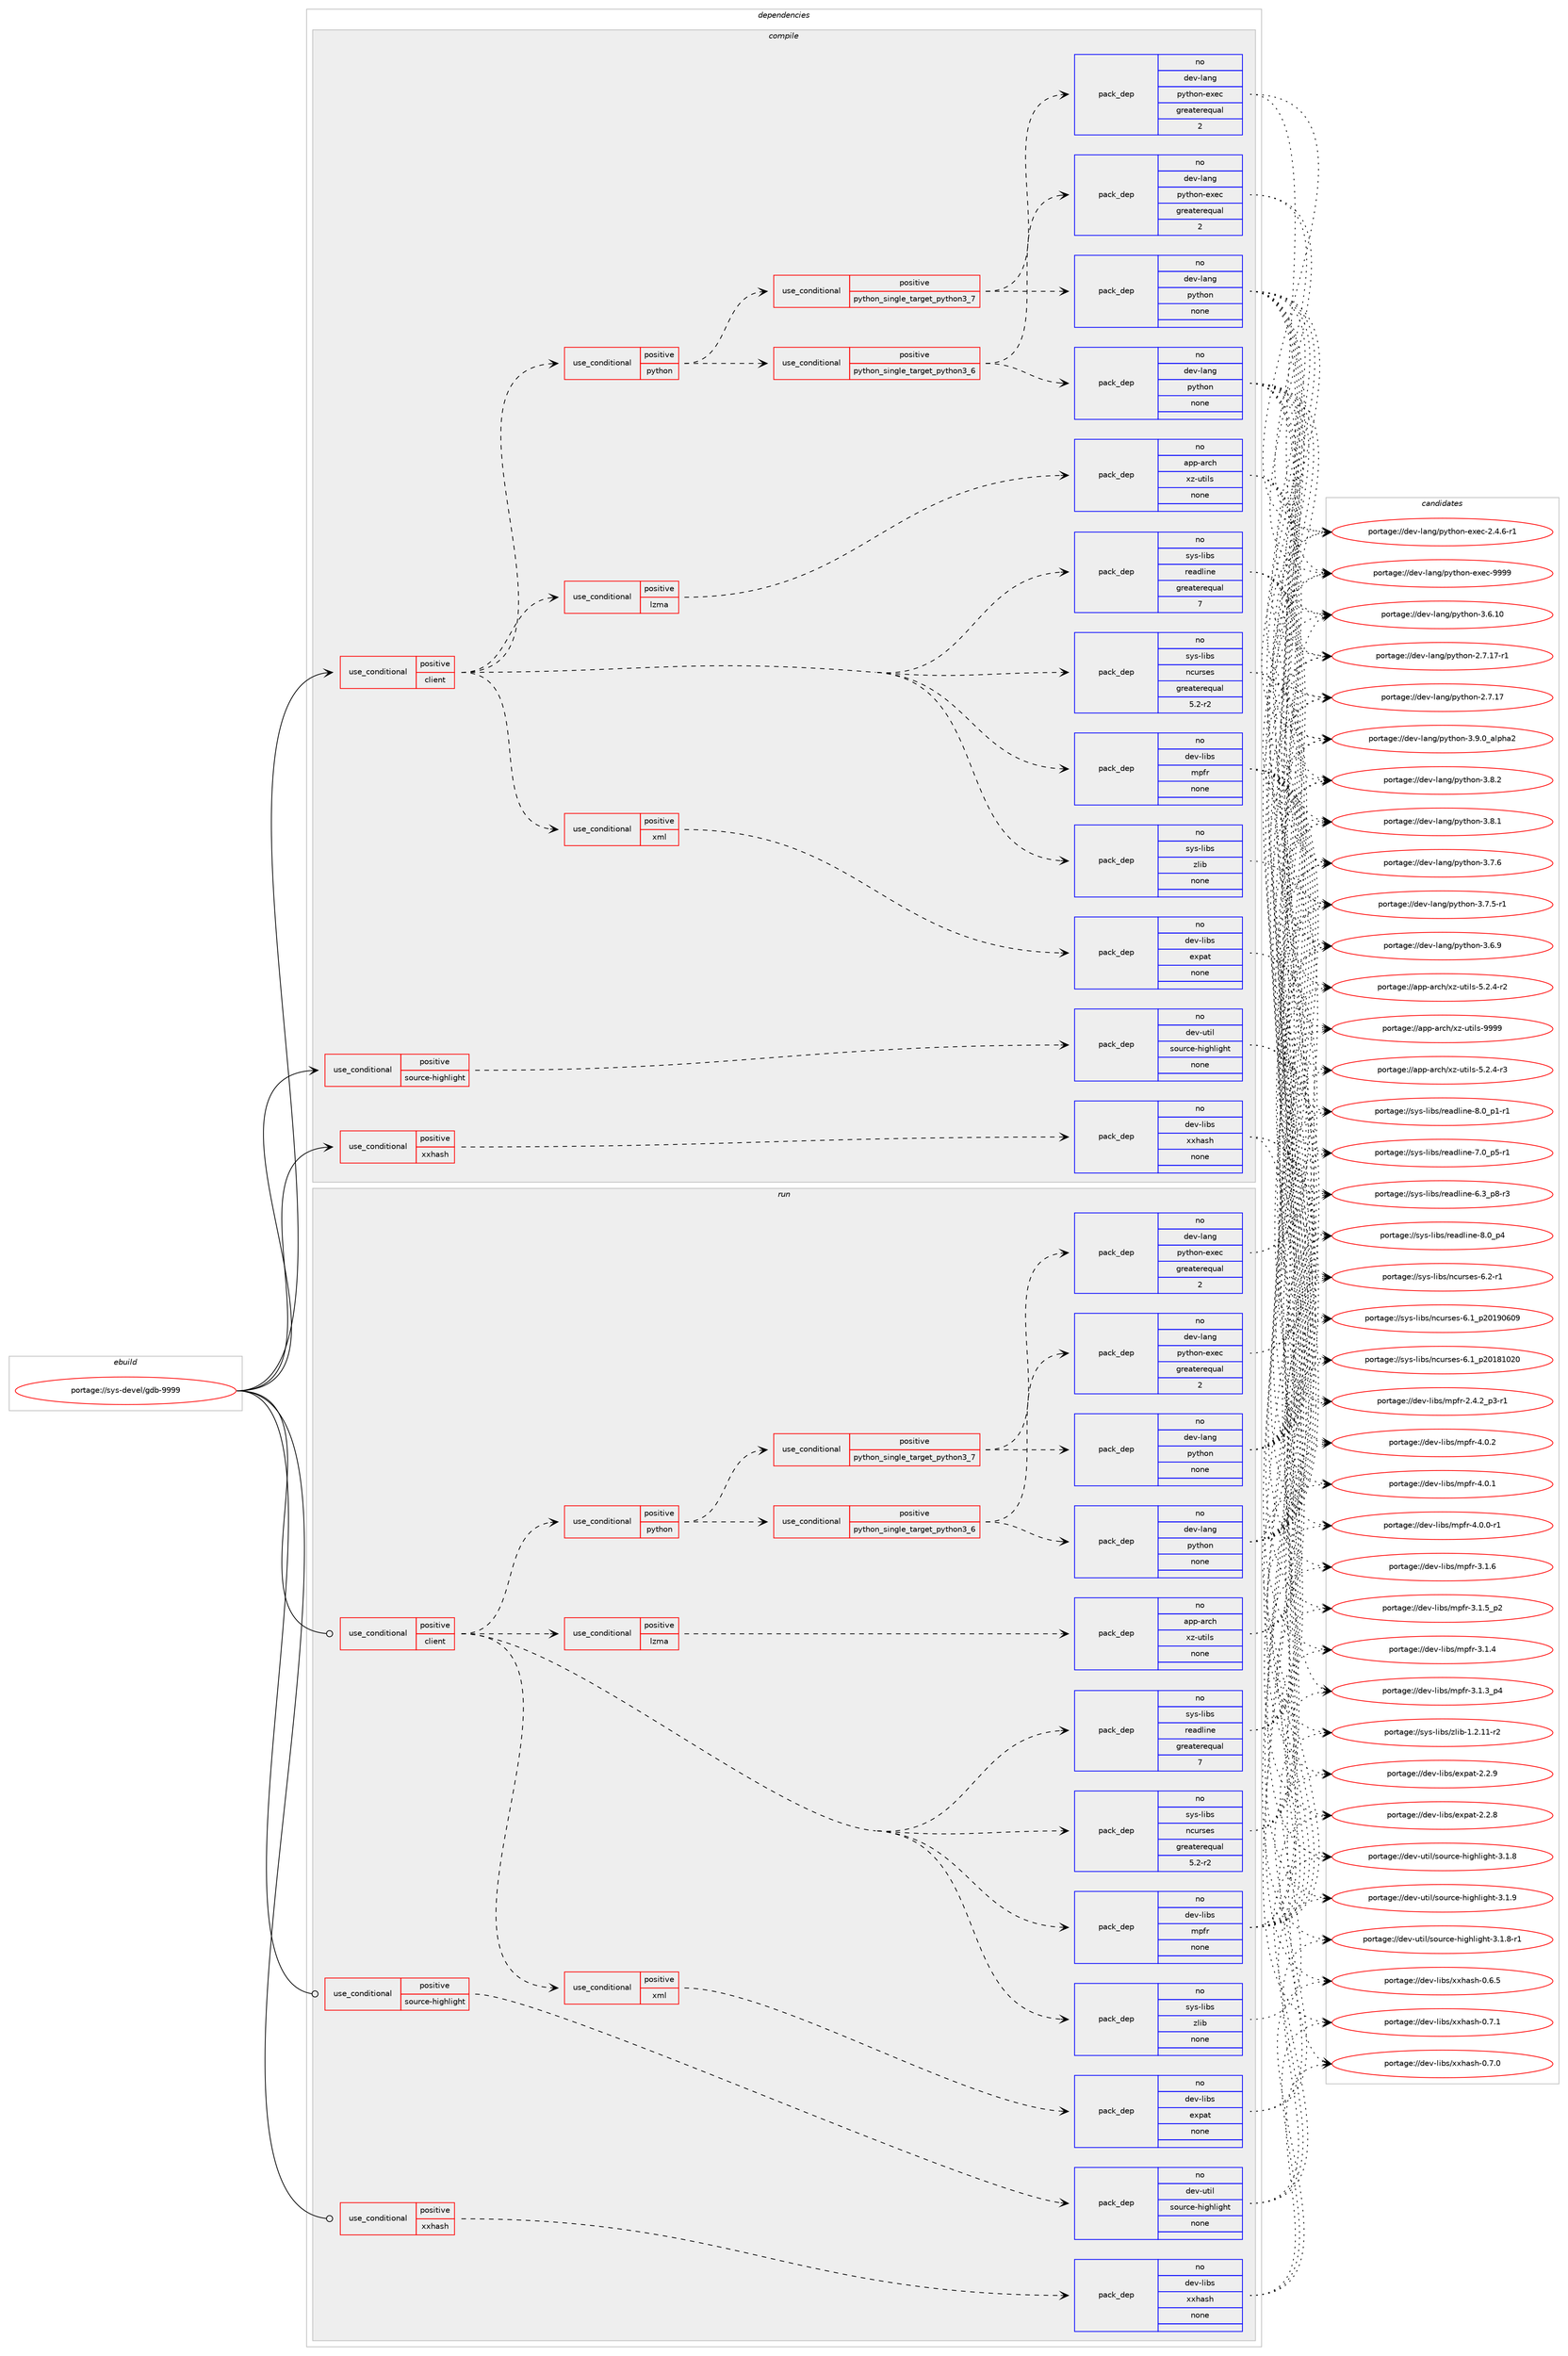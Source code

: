 digraph prolog {

# *************
# Graph options
# *************

newrank=true;
concentrate=true;
compound=true;
graph [rankdir=LR,fontname=Helvetica,fontsize=10,ranksep=1.5];#, ranksep=2.5, nodesep=0.2];
edge  [arrowhead=vee];
node  [fontname=Helvetica,fontsize=10];

# **********
# The ebuild
# **********

subgraph cluster_leftcol {
color=gray;
rank=same;
label=<<i>ebuild</i>>;
id [label="portage://sys-devel/gdb-9999", color=red, width=4, href="../sys-devel/gdb-9999.svg"];
}

# ****************
# The dependencies
# ****************

subgraph cluster_midcol {
color=gray;
label=<<i>dependencies</i>>;
subgraph cluster_compile {
fillcolor="#eeeeee";
style=filled;
label=<<i>compile</i>>;
subgraph cond6709 {
dependency34521 [label=<<TABLE BORDER="0" CELLBORDER="1" CELLSPACING="0" CELLPADDING="4"><TR><TD ROWSPAN="3" CELLPADDING="10">use_conditional</TD></TR><TR><TD>positive</TD></TR><TR><TD>client</TD></TR></TABLE>>, shape=none, color=red];
subgraph pack26960 {
dependency34522 [label=<<TABLE BORDER="0" CELLBORDER="1" CELLSPACING="0" CELLPADDING="4" WIDTH="220"><TR><TD ROWSPAN="6" CELLPADDING="30">pack_dep</TD></TR><TR><TD WIDTH="110">no</TD></TR><TR><TD>dev-libs</TD></TR><TR><TD>mpfr</TD></TR><TR><TD>none</TD></TR><TR><TD></TD></TR></TABLE>>, shape=none, color=blue];
}
dependency34521:e -> dependency34522:w [weight=20,style="dashed",arrowhead="vee"];
subgraph pack26961 {
dependency34523 [label=<<TABLE BORDER="0" CELLBORDER="1" CELLSPACING="0" CELLPADDING="4" WIDTH="220"><TR><TD ROWSPAN="6" CELLPADDING="30">pack_dep</TD></TR><TR><TD WIDTH="110">no</TD></TR><TR><TD>sys-libs</TD></TR><TR><TD>ncurses</TD></TR><TR><TD>greaterequal</TD></TR><TR><TD>5.2-r2</TD></TR></TABLE>>, shape=none, color=blue];
}
dependency34521:e -> dependency34523:w [weight=20,style="dashed",arrowhead="vee"];
subgraph pack26962 {
dependency34524 [label=<<TABLE BORDER="0" CELLBORDER="1" CELLSPACING="0" CELLPADDING="4" WIDTH="220"><TR><TD ROWSPAN="6" CELLPADDING="30">pack_dep</TD></TR><TR><TD WIDTH="110">no</TD></TR><TR><TD>sys-libs</TD></TR><TR><TD>readline</TD></TR><TR><TD>greaterequal</TD></TR><TR><TD>7</TD></TR></TABLE>>, shape=none, color=blue];
}
dependency34521:e -> dependency34524:w [weight=20,style="dashed",arrowhead="vee"];
subgraph cond6710 {
dependency34525 [label=<<TABLE BORDER="0" CELLBORDER="1" CELLSPACING="0" CELLPADDING="4"><TR><TD ROWSPAN="3" CELLPADDING="10">use_conditional</TD></TR><TR><TD>positive</TD></TR><TR><TD>lzma</TD></TR></TABLE>>, shape=none, color=red];
subgraph pack26963 {
dependency34526 [label=<<TABLE BORDER="0" CELLBORDER="1" CELLSPACING="0" CELLPADDING="4" WIDTH="220"><TR><TD ROWSPAN="6" CELLPADDING="30">pack_dep</TD></TR><TR><TD WIDTH="110">no</TD></TR><TR><TD>app-arch</TD></TR><TR><TD>xz-utils</TD></TR><TR><TD>none</TD></TR><TR><TD></TD></TR></TABLE>>, shape=none, color=blue];
}
dependency34525:e -> dependency34526:w [weight=20,style="dashed",arrowhead="vee"];
}
dependency34521:e -> dependency34525:w [weight=20,style="dashed",arrowhead="vee"];
subgraph cond6711 {
dependency34527 [label=<<TABLE BORDER="0" CELLBORDER="1" CELLSPACING="0" CELLPADDING="4"><TR><TD ROWSPAN="3" CELLPADDING="10">use_conditional</TD></TR><TR><TD>positive</TD></TR><TR><TD>python</TD></TR></TABLE>>, shape=none, color=red];
subgraph cond6712 {
dependency34528 [label=<<TABLE BORDER="0" CELLBORDER="1" CELLSPACING="0" CELLPADDING="4"><TR><TD ROWSPAN="3" CELLPADDING="10">use_conditional</TD></TR><TR><TD>positive</TD></TR><TR><TD>python_single_target_python3_6</TD></TR></TABLE>>, shape=none, color=red];
subgraph pack26964 {
dependency34529 [label=<<TABLE BORDER="0" CELLBORDER="1" CELLSPACING="0" CELLPADDING="4" WIDTH="220"><TR><TD ROWSPAN="6" CELLPADDING="30">pack_dep</TD></TR><TR><TD WIDTH="110">no</TD></TR><TR><TD>dev-lang</TD></TR><TR><TD>python</TD></TR><TR><TD>none</TD></TR><TR><TD></TD></TR></TABLE>>, shape=none, color=blue];
}
dependency34528:e -> dependency34529:w [weight=20,style="dashed",arrowhead="vee"];
subgraph pack26965 {
dependency34530 [label=<<TABLE BORDER="0" CELLBORDER="1" CELLSPACING="0" CELLPADDING="4" WIDTH="220"><TR><TD ROWSPAN="6" CELLPADDING="30">pack_dep</TD></TR><TR><TD WIDTH="110">no</TD></TR><TR><TD>dev-lang</TD></TR><TR><TD>python-exec</TD></TR><TR><TD>greaterequal</TD></TR><TR><TD>2</TD></TR></TABLE>>, shape=none, color=blue];
}
dependency34528:e -> dependency34530:w [weight=20,style="dashed",arrowhead="vee"];
}
dependency34527:e -> dependency34528:w [weight=20,style="dashed",arrowhead="vee"];
subgraph cond6713 {
dependency34531 [label=<<TABLE BORDER="0" CELLBORDER="1" CELLSPACING="0" CELLPADDING="4"><TR><TD ROWSPAN="3" CELLPADDING="10">use_conditional</TD></TR><TR><TD>positive</TD></TR><TR><TD>python_single_target_python3_7</TD></TR></TABLE>>, shape=none, color=red];
subgraph pack26966 {
dependency34532 [label=<<TABLE BORDER="0" CELLBORDER="1" CELLSPACING="0" CELLPADDING="4" WIDTH="220"><TR><TD ROWSPAN="6" CELLPADDING="30">pack_dep</TD></TR><TR><TD WIDTH="110">no</TD></TR><TR><TD>dev-lang</TD></TR><TR><TD>python</TD></TR><TR><TD>none</TD></TR><TR><TD></TD></TR></TABLE>>, shape=none, color=blue];
}
dependency34531:e -> dependency34532:w [weight=20,style="dashed",arrowhead="vee"];
subgraph pack26967 {
dependency34533 [label=<<TABLE BORDER="0" CELLBORDER="1" CELLSPACING="0" CELLPADDING="4" WIDTH="220"><TR><TD ROWSPAN="6" CELLPADDING="30">pack_dep</TD></TR><TR><TD WIDTH="110">no</TD></TR><TR><TD>dev-lang</TD></TR><TR><TD>python-exec</TD></TR><TR><TD>greaterequal</TD></TR><TR><TD>2</TD></TR></TABLE>>, shape=none, color=blue];
}
dependency34531:e -> dependency34533:w [weight=20,style="dashed",arrowhead="vee"];
}
dependency34527:e -> dependency34531:w [weight=20,style="dashed",arrowhead="vee"];
}
dependency34521:e -> dependency34527:w [weight=20,style="dashed",arrowhead="vee"];
subgraph cond6714 {
dependency34534 [label=<<TABLE BORDER="0" CELLBORDER="1" CELLSPACING="0" CELLPADDING="4"><TR><TD ROWSPAN="3" CELLPADDING="10">use_conditional</TD></TR><TR><TD>positive</TD></TR><TR><TD>xml</TD></TR></TABLE>>, shape=none, color=red];
subgraph pack26968 {
dependency34535 [label=<<TABLE BORDER="0" CELLBORDER="1" CELLSPACING="0" CELLPADDING="4" WIDTH="220"><TR><TD ROWSPAN="6" CELLPADDING="30">pack_dep</TD></TR><TR><TD WIDTH="110">no</TD></TR><TR><TD>dev-libs</TD></TR><TR><TD>expat</TD></TR><TR><TD>none</TD></TR><TR><TD></TD></TR></TABLE>>, shape=none, color=blue];
}
dependency34534:e -> dependency34535:w [weight=20,style="dashed",arrowhead="vee"];
}
dependency34521:e -> dependency34534:w [weight=20,style="dashed",arrowhead="vee"];
subgraph pack26969 {
dependency34536 [label=<<TABLE BORDER="0" CELLBORDER="1" CELLSPACING="0" CELLPADDING="4" WIDTH="220"><TR><TD ROWSPAN="6" CELLPADDING="30">pack_dep</TD></TR><TR><TD WIDTH="110">no</TD></TR><TR><TD>sys-libs</TD></TR><TR><TD>zlib</TD></TR><TR><TD>none</TD></TR><TR><TD></TD></TR></TABLE>>, shape=none, color=blue];
}
dependency34521:e -> dependency34536:w [weight=20,style="dashed",arrowhead="vee"];
}
id:e -> dependency34521:w [weight=20,style="solid",arrowhead="vee"];
subgraph cond6715 {
dependency34537 [label=<<TABLE BORDER="0" CELLBORDER="1" CELLSPACING="0" CELLPADDING="4"><TR><TD ROWSPAN="3" CELLPADDING="10">use_conditional</TD></TR><TR><TD>positive</TD></TR><TR><TD>source-highlight</TD></TR></TABLE>>, shape=none, color=red];
subgraph pack26970 {
dependency34538 [label=<<TABLE BORDER="0" CELLBORDER="1" CELLSPACING="0" CELLPADDING="4" WIDTH="220"><TR><TD ROWSPAN="6" CELLPADDING="30">pack_dep</TD></TR><TR><TD WIDTH="110">no</TD></TR><TR><TD>dev-util</TD></TR><TR><TD>source-highlight</TD></TR><TR><TD>none</TD></TR><TR><TD></TD></TR></TABLE>>, shape=none, color=blue];
}
dependency34537:e -> dependency34538:w [weight=20,style="dashed",arrowhead="vee"];
}
id:e -> dependency34537:w [weight=20,style="solid",arrowhead="vee"];
subgraph cond6716 {
dependency34539 [label=<<TABLE BORDER="0" CELLBORDER="1" CELLSPACING="0" CELLPADDING="4"><TR><TD ROWSPAN="3" CELLPADDING="10">use_conditional</TD></TR><TR><TD>positive</TD></TR><TR><TD>xxhash</TD></TR></TABLE>>, shape=none, color=red];
subgraph pack26971 {
dependency34540 [label=<<TABLE BORDER="0" CELLBORDER="1" CELLSPACING="0" CELLPADDING="4" WIDTH="220"><TR><TD ROWSPAN="6" CELLPADDING="30">pack_dep</TD></TR><TR><TD WIDTH="110">no</TD></TR><TR><TD>dev-libs</TD></TR><TR><TD>xxhash</TD></TR><TR><TD>none</TD></TR><TR><TD></TD></TR></TABLE>>, shape=none, color=blue];
}
dependency34539:e -> dependency34540:w [weight=20,style="dashed",arrowhead="vee"];
}
id:e -> dependency34539:w [weight=20,style="solid",arrowhead="vee"];
}
subgraph cluster_compileandrun {
fillcolor="#eeeeee";
style=filled;
label=<<i>compile and run</i>>;
}
subgraph cluster_run {
fillcolor="#eeeeee";
style=filled;
label=<<i>run</i>>;
subgraph cond6717 {
dependency34541 [label=<<TABLE BORDER="0" CELLBORDER="1" CELLSPACING="0" CELLPADDING="4"><TR><TD ROWSPAN="3" CELLPADDING="10">use_conditional</TD></TR><TR><TD>positive</TD></TR><TR><TD>client</TD></TR></TABLE>>, shape=none, color=red];
subgraph pack26972 {
dependency34542 [label=<<TABLE BORDER="0" CELLBORDER="1" CELLSPACING="0" CELLPADDING="4" WIDTH="220"><TR><TD ROWSPAN="6" CELLPADDING="30">pack_dep</TD></TR><TR><TD WIDTH="110">no</TD></TR><TR><TD>dev-libs</TD></TR><TR><TD>mpfr</TD></TR><TR><TD>none</TD></TR><TR><TD></TD></TR></TABLE>>, shape=none, color=blue];
}
dependency34541:e -> dependency34542:w [weight=20,style="dashed",arrowhead="vee"];
subgraph pack26973 {
dependency34543 [label=<<TABLE BORDER="0" CELLBORDER="1" CELLSPACING="0" CELLPADDING="4" WIDTH="220"><TR><TD ROWSPAN="6" CELLPADDING="30">pack_dep</TD></TR><TR><TD WIDTH="110">no</TD></TR><TR><TD>sys-libs</TD></TR><TR><TD>ncurses</TD></TR><TR><TD>greaterequal</TD></TR><TR><TD>5.2-r2</TD></TR></TABLE>>, shape=none, color=blue];
}
dependency34541:e -> dependency34543:w [weight=20,style="dashed",arrowhead="vee"];
subgraph pack26974 {
dependency34544 [label=<<TABLE BORDER="0" CELLBORDER="1" CELLSPACING="0" CELLPADDING="4" WIDTH="220"><TR><TD ROWSPAN="6" CELLPADDING="30">pack_dep</TD></TR><TR><TD WIDTH="110">no</TD></TR><TR><TD>sys-libs</TD></TR><TR><TD>readline</TD></TR><TR><TD>greaterequal</TD></TR><TR><TD>7</TD></TR></TABLE>>, shape=none, color=blue];
}
dependency34541:e -> dependency34544:w [weight=20,style="dashed",arrowhead="vee"];
subgraph cond6718 {
dependency34545 [label=<<TABLE BORDER="0" CELLBORDER="1" CELLSPACING="0" CELLPADDING="4"><TR><TD ROWSPAN="3" CELLPADDING="10">use_conditional</TD></TR><TR><TD>positive</TD></TR><TR><TD>lzma</TD></TR></TABLE>>, shape=none, color=red];
subgraph pack26975 {
dependency34546 [label=<<TABLE BORDER="0" CELLBORDER="1" CELLSPACING="0" CELLPADDING="4" WIDTH="220"><TR><TD ROWSPAN="6" CELLPADDING="30">pack_dep</TD></TR><TR><TD WIDTH="110">no</TD></TR><TR><TD>app-arch</TD></TR><TR><TD>xz-utils</TD></TR><TR><TD>none</TD></TR><TR><TD></TD></TR></TABLE>>, shape=none, color=blue];
}
dependency34545:e -> dependency34546:w [weight=20,style="dashed",arrowhead="vee"];
}
dependency34541:e -> dependency34545:w [weight=20,style="dashed",arrowhead="vee"];
subgraph cond6719 {
dependency34547 [label=<<TABLE BORDER="0" CELLBORDER="1" CELLSPACING="0" CELLPADDING="4"><TR><TD ROWSPAN="3" CELLPADDING="10">use_conditional</TD></TR><TR><TD>positive</TD></TR><TR><TD>python</TD></TR></TABLE>>, shape=none, color=red];
subgraph cond6720 {
dependency34548 [label=<<TABLE BORDER="0" CELLBORDER="1" CELLSPACING="0" CELLPADDING="4"><TR><TD ROWSPAN="3" CELLPADDING="10">use_conditional</TD></TR><TR><TD>positive</TD></TR><TR><TD>python_single_target_python3_6</TD></TR></TABLE>>, shape=none, color=red];
subgraph pack26976 {
dependency34549 [label=<<TABLE BORDER="0" CELLBORDER="1" CELLSPACING="0" CELLPADDING="4" WIDTH="220"><TR><TD ROWSPAN="6" CELLPADDING="30">pack_dep</TD></TR><TR><TD WIDTH="110">no</TD></TR><TR><TD>dev-lang</TD></TR><TR><TD>python</TD></TR><TR><TD>none</TD></TR><TR><TD></TD></TR></TABLE>>, shape=none, color=blue];
}
dependency34548:e -> dependency34549:w [weight=20,style="dashed",arrowhead="vee"];
subgraph pack26977 {
dependency34550 [label=<<TABLE BORDER="0" CELLBORDER="1" CELLSPACING="0" CELLPADDING="4" WIDTH="220"><TR><TD ROWSPAN="6" CELLPADDING="30">pack_dep</TD></TR><TR><TD WIDTH="110">no</TD></TR><TR><TD>dev-lang</TD></TR><TR><TD>python-exec</TD></TR><TR><TD>greaterequal</TD></TR><TR><TD>2</TD></TR></TABLE>>, shape=none, color=blue];
}
dependency34548:e -> dependency34550:w [weight=20,style="dashed",arrowhead="vee"];
}
dependency34547:e -> dependency34548:w [weight=20,style="dashed",arrowhead="vee"];
subgraph cond6721 {
dependency34551 [label=<<TABLE BORDER="0" CELLBORDER="1" CELLSPACING="0" CELLPADDING="4"><TR><TD ROWSPAN="3" CELLPADDING="10">use_conditional</TD></TR><TR><TD>positive</TD></TR><TR><TD>python_single_target_python3_7</TD></TR></TABLE>>, shape=none, color=red];
subgraph pack26978 {
dependency34552 [label=<<TABLE BORDER="0" CELLBORDER="1" CELLSPACING="0" CELLPADDING="4" WIDTH="220"><TR><TD ROWSPAN="6" CELLPADDING="30">pack_dep</TD></TR><TR><TD WIDTH="110">no</TD></TR><TR><TD>dev-lang</TD></TR><TR><TD>python</TD></TR><TR><TD>none</TD></TR><TR><TD></TD></TR></TABLE>>, shape=none, color=blue];
}
dependency34551:e -> dependency34552:w [weight=20,style="dashed",arrowhead="vee"];
subgraph pack26979 {
dependency34553 [label=<<TABLE BORDER="0" CELLBORDER="1" CELLSPACING="0" CELLPADDING="4" WIDTH="220"><TR><TD ROWSPAN="6" CELLPADDING="30">pack_dep</TD></TR><TR><TD WIDTH="110">no</TD></TR><TR><TD>dev-lang</TD></TR><TR><TD>python-exec</TD></TR><TR><TD>greaterequal</TD></TR><TR><TD>2</TD></TR></TABLE>>, shape=none, color=blue];
}
dependency34551:e -> dependency34553:w [weight=20,style="dashed",arrowhead="vee"];
}
dependency34547:e -> dependency34551:w [weight=20,style="dashed",arrowhead="vee"];
}
dependency34541:e -> dependency34547:w [weight=20,style="dashed",arrowhead="vee"];
subgraph cond6722 {
dependency34554 [label=<<TABLE BORDER="0" CELLBORDER="1" CELLSPACING="0" CELLPADDING="4"><TR><TD ROWSPAN="3" CELLPADDING="10">use_conditional</TD></TR><TR><TD>positive</TD></TR><TR><TD>xml</TD></TR></TABLE>>, shape=none, color=red];
subgraph pack26980 {
dependency34555 [label=<<TABLE BORDER="0" CELLBORDER="1" CELLSPACING="0" CELLPADDING="4" WIDTH="220"><TR><TD ROWSPAN="6" CELLPADDING="30">pack_dep</TD></TR><TR><TD WIDTH="110">no</TD></TR><TR><TD>dev-libs</TD></TR><TR><TD>expat</TD></TR><TR><TD>none</TD></TR><TR><TD></TD></TR></TABLE>>, shape=none, color=blue];
}
dependency34554:e -> dependency34555:w [weight=20,style="dashed",arrowhead="vee"];
}
dependency34541:e -> dependency34554:w [weight=20,style="dashed",arrowhead="vee"];
subgraph pack26981 {
dependency34556 [label=<<TABLE BORDER="0" CELLBORDER="1" CELLSPACING="0" CELLPADDING="4" WIDTH="220"><TR><TD ROWSPAN="6" CELLPADDING="30">pack_dep</TD></TR><TR><TD WIDTH="110">no</TD></TR><TR><TD>sys-libs</TD></TR><TR><TD>zlib</TD></TR><TR><TD>none</TD></TR><TR><TD></TD></TR></TABLE>>, shape=none, color=blue];
}
dependency34541:e -> dependency34556:w [weight=20,style="dashed",arrowhead="vee"];
}
id:e -> dependency34541:w [weight=20,style="solid",arrowhead="odot"];
subgraph cond6723 {
dependency34557 [label=<<TABLE BORDER="0" CELLBORDER="1" CELLSPACING="0" CELLPADDING="4"><TR><TD ROWSPAN="3" CELLPADDING="10">use_conditional</TD></TR><TR><TD>positive</TD></TR><TR><TD>source-highlight</TD></TR></TABLE>>, shape=none, color=red];
subgraph pack26982 {
dependency34558 [label=<<TABLE BORDER="0" CELLBORDER="1" CELLSPACING="0" CELLPADDING="4" WIDTH="220"><TR><TD ROWSPAN="6" CELLPADDING="30">pack_dep</TD></TR><TR><TD WIDTH="110">no</TD></TR><TR><TD>dev-util</TD></TR><TR><TD>source-highlight</TD></TR><TR><TD>none</TD></TR><TR><TD></TD></TR></TABLE>>, shape=none, color=blue];
}
dependency34557:e -> dependency34558:w [weight=20,style="dashed",arrowhead="vee"];
}
id:e -> dependency34557:w [weight=20,style="solid",arrowhead="odot"];
subgraph cond6724 {
dependency34559 [label=<<TABLE BORDER="0" CELLBORDER="1" CELLSPACING="0" CELLPADDING="4"><TR><TD ROWSPAN="3" CELLPADDING="10">use_conditional</TD></TR><TR><TD>positive</TD></TR><TR><TD>xxhash</TD></TR></TABLE>>, shape=none, color=red];
subgraph pack26983 {
dependency34560 [label=<<TABLE BORDER="0" CELLBORDER="1" CELLSPACING="0" CELLPADDING="4" WIDTH="220"><TR><TD ROWSPAN="6" CELLPADDING="30">pack_dep</TD></TR><TR><TD WIDTH="110">no</TD></TR><TR><TD>dev-libs</TD></TR><TR><TD>xxhash</TD></TR><TR><TD>none</TD></TR><TR><TD></TD></TR></TABLE>>, shape=none, color=blue];
}
dependency34559:e -> dependency34560:w [weight=20,style="dashed",arrowhead="vee"];
}
id:e -> dependency34559:w [weight=20,style="solid",arrowhead="odot"];
}
}

# **************
# The candidates
# **************

subgraph cluster_choices {
rank=same;
color=gray;
label=<<i>candidates</i>>;

subgraph choice26960 {
color=black;
nodesep=1;
choice100101118451081059811547109112102114455246484650 [label="portage://dev-libs/mpfr-4.0.2", color=red, width=4,href="../dev-libs/mpfr-4.0.2.svg"];
choice100101118451081059811547109112102114455246484649 [label="portage://dev-libs/mpfr-4.0.1", color=red, width=4,href="../dev-libs/mpfr-4.0.1.svg"];
choice1001011184510810598115471091121021144552464846484511449 [label="portage://dev-libs/mpfr-4.0.0-r1", color=red, width=4,href="../dev-libs/mpfr-4.0.0-r1.svg"];
choice100101118451081059811547109112102114455146494654 [label="portage://dev-libs/mpfr-3.1.6", color=red, width=4,href="../dev-libs/mpfr-3.1.6.svg"];
choice1001011184510810598115471091121021144551464946539511250 [label="portage://dev-libs/mpfr-3.1.5_p2", color=red, width=4,href="../dev-libs/mpfr-3.1.5_p2.svg"];
choice100101118451081059811547109112102114455146494652 [label="portage://dev-libs/mpfr-3.1.4", color=red, width=4,href="../dev-libs/mpfr-3.1.4.svg"];
choice1001011184510810598115471091121021144551464946519511252 [label="portage://dev-libs/mpfr-3.1.3_p4", color=red, width=4,href="../dev-libs/mpfr-3.1.3_p4.svg"];
choice10010111845108105981154710911210211445504652465095112514511449 [label="portage://dev-libs/mpfr-2.4.2_p3-r1", color=red, width=4,href="../dev-libs/mpfr-2.4.2_p3-r1.svg"];
dependency34522:e -> choice100101118451081059811547109112102114455246484650:w [style=dotted,weight="100"];
dependency34522:e -> choice100101118451081059811547109112102114455246484649:w [style=dotted,weight="100"];
dependency34522:e -> choice1001011184510810598115471091121021144552464846484511449:w [style=dotted,weight="100"];
dependency34522:e -> choice100101118451081059811547109112102114455146494654:w [style=dotted,weight="100"];
dependency34522:e -> choice1001011184510810598115471091121021144551464946539511250:w [style=dotted,weight="100"];
dependency34522:e -> choice100101118451081059811547109112102114455146494652:w [style=dotted,weight="100"];
dependency34522:e -> choice1001011184510810598115471091121021144551464946519511252:w [style=dotted,weight="100"];
dependency34522:e -> choice10010111845108105981154710911210211445504652465095112514511449:w [style=dotted,weight="100"];
}
subgraph choice26961 {
color=black;
nodesep=1;
choice11512111545108105981154711099117114115101115455446504511449 [label="portage://sys-libs/ncurses-6.2-r1", color=red, width=4,href="../sys-libs/ncurses-6.2-r1.svg"];
choice1151211154510810598115471109911711411510111545544649951125048495748544857 [label="portage://sys-libs/ncurses-6.1_p20190609", color=red, width=4,href="../sys-libs/ncurses-6.1_p20190609.svg"];
choice1151211154510810598115471109911711411510111545544649951125048495649485048 [label="portage://sys-libs/ncurses-6.1_p20181020", color=red, width=4,href="../sys-libs/ncurses-6.1_p20181020.svg"];
dependency34523:e -> choice11512111545108105981154711099117114115101115455446504511449:w [style=dotted,weight="100"];
dependency34523:e -> choice1151211154510810598115471109911711411510111545544649951125048495748544857:w [style=dotted,weight="100"];
dependency34523:e -> choice1151211154510810598115471109911711411510111545544649951125048495649485048:w [style=dotted,weight="100"];
}
subgraph choice26962 {
color=black;
nodesep=1;
choice11512111545108105981154711410197100108105110101455646489511252 [label="portage://sys-libs/readline-8.0_p4", color=red, width=4,href="../sys-libs/readline-8.0_p4.svg"];
choice115121115451081059811547114101971001081051101014556464895112494511449 [label="portage://sys-libs/readline-8.0_p1-r1", color=red, width=4,href="../sys-libs/readline-8.0_p1-r1.svg"];
choice115121115451081059811547114101971001081051101014555464895112534511449 [label="portage://sys-libs/readline-7.0_p5-r1", color=red, width=4,href="../sys-libs/readline-7.0_p5-r1.svg"];
choice115121115451081059811547114101971001081051101014554465195112564511451 [label="portage://sys-libs/readline-6.3_p8-r3", color=red, width=4,href="../sys-libs/readline-6.3_p8-r3.svg"];
dependency34524:e -> choice11512111545108105981154711410197100108105110101455646489511252:w [style=dotted,weight="100"];
dependency34524:e -> choice115121115451081059811547114101971001081051101014556464895112494511449:w [style=dotted,weight="100"];
dependency34524:e -> choice115121115451081059811547114101971001081051101014555464895112534511449:w [style=dotted,weight="100"];
dependency34524:e -> choice115121115451081059811547114101971001081051101014554465195112564511451:w [style=dotted,weight="100"];
}
subgraph choice26963 {
color=black;
nodesep=1;
choice9711211245971149910447120122451171161051081154557575757 [label="portage://app-arch/xz-utils-9999", color=red, width=4,href="../app-arch/xz-utils-9999.svg"];
choice9711211245971149910447120122451171161051081154553465046524511451 [label="portage://app-arch/xz-utils-5.2.4-r3", color=red, width=4,href="../app-arch/xz-utils-5.2.4-r3.svg"];
choice9711211245971149910447120122451171161051081154553465046524511450 [label="portage://app-arch/xz-utils-5.2.4-r2", color=red, width=4,href="../app-arch/xz-utils-5.2.4-r2.svg"];
dependency34526:e -> choice9711211245971149910447120122451171161051081154557575757:w [style=dotted,weight="100"];
dependency34526:e -> choice9711211245971149910447120122451171161051081154553465046524511451:w [style=dotted,weight="100"];
dependency34526:e -> choice9711211245971149910447120122451171161051081154553465046524511450:w [style=dotted,weight="100"];
}
subgraph choice26964 {
color=black;
nodesep=1;
choice10010111845108971101034711212111610411111045514657464895971081121049750 [label="portage://dev-lang/python-3.9.0_alpha2", color=red, width=4,href="../dev-lang/python-3.9.0_alpha2.svg"];
choice100101118451089711010347112121116104111110455146564650 [label="portage://dev-lang/python-3.8.2", color=red, width=4,href="../dev-lang/python-3.8.2.svg"];
choice100101118451089711010347112121116104111110455146564649 [label="portage://dev-lang/python-3.8.1", color=red, width=4,href="../dev-lang/python-3.8.1.svg"];
choice100101118451089711010347112121116104111110455146554654 [label="portage://dev-lang/python-3.7.6", color=red, width=4,href="../dev-lang/python-3.7.6.svg"];
choice1001011184510897110103471121211161041111104551465546534511449 [label="portage://dev-lang/python-3.7.5-r1", color=red, width=4,href="../dev-lang/python-3.7.5-r1.svg"];
choice100101118451089711010347112121116104111110455146544657 [label="portage://dev-lang/python-3.6.9", color=red, width=4,href="../dev-lang/python-3.6.9.svg"];
choice10010111845108971101034711212111610411111045514654464948 [label="portage://dev-lang/python-3.6.10", color=red, width=4,href="../dev-lang/python-3.6.10.svg"];
choice100101118451089711010347112121116104111110455046554649554511449 [label="portage://dev-lang/python-2.7.17-r1", color=red, width=4,href="../dev-lang/python-2.7.17-r1.svg"];
choice10010111845108971101034711212111610411111045504655464955 [label="portage://dev-lang/python-2.7.17", color=red, width=4,href="../dev-lang/python-2.7.17.svg"];
dependency34529:e -> choice10010111845108971101034711212111610411111045514657464895971081121049750:w [style=dotted,weight="100"];
dependency34529:e -> choice100101118451089711010347112121116104111110455146564650:w [style=dotted,weight="100"];
dependency34529:e -> choice100101118451089711010347112121116104111110455146564649:w [style=dotted,weight="100"];
dependency34529:e -> choice100101118451089711010347112121116104111110455146554654:w [style=dotted,weight="100"];
dependency34529:e -> choice1001011184510897110103471121211161041111104551465546534511449:w [style=dotted,weight="100"];
dependency34529:e -> choice100101118451089711010347112121116104111110455146544657:w [style=dotted,weight="100"];
dependency34529:e -> choice10010111845108971101034711212111610411111045514654464948:w [style=dotted,weight="100"];
dependency34529:e -> choice100101118451089711010347112121116104111110455046554649554511449:w [style=dotted,weight="100"];
dependency34529:e -> choice10010111845108971101034711212111610411111045504655464955:w [style=dotted,weight="100"];
}
subgraph choice26965 {
color=black;
nodesep=1;
choice10010111845108971101034711212111610411111045101120101994557575757 [label="portage://dev-lang/python-exec-9999", color=red, width=4,href="../dev-lang/python-exec-9999.svg"];
choice10010111845108971101034711212111610411111045101120101994550465246544511449 [label="portage://dev-lang/python-exec-2.4.6-r1", color=red, width=4,href="../dev-lang/python-exec-2.4.6-r1.svg"];
dependency34530:e -> choice10010111845108971101034711212111610411111045101120101994557575757:w [style=dotted,weight="100"];
dependency34530:e -> choice10010111845108971101034711212111610411111045101120101994550465246544511449:w [style=dotted,weight="100"];
}
subgraph choice26966 {
color=black;
nodesep=1;
choice10010111845108971101034711212111610411111045514657464895971081121049750 [label="portage://dev-lang/python-3.9.0_alpha2", color=red, width=4,href="../dev-lang/python-3.9.0_alpha2.svg"];
choice100101118451089711010347112121116104111110455146564650 [label="portage://dev-lang/python-3.8.2", color=red, width=4,href="../dev-lang/python-3.8.2.svg"];
choice100101118451089711010347112121116104111110455146564649 [label="portage://dev-lang/python-3.8.1", color=red, width=4,href="../dev-lang/python-3.8.1.svg"];
choice100101118451089711010347112121116104111110455146554654 [label="portage://dev-lang/python-3.7.6", color=red, width=4,href="../dev-lang/python-3.7.6.svg"];
choice1001011184510897110103471121211161041111104551465546534511449 [label="portage://dev-lang/python-3.7.5-r1", color=red, width=4,href="../dev-lang/python-3.7.5-r1.svg"];
choice100101118451089711010347112121116104111110455146544657 [label="portage://dev-lang/python-3.6.9", color=red, width=4,href="../dev-lang/python-3.6.9.svg"];
choice10010111845108971101034711212111610411111045514654464948 [label="portage://dev-lang/python-3.6.10", color=red, width=4,href="../dev-lang/python-3.6.10.svg"];
choice100101118451089711010347112121116104111110455046554649554511449 [label="portage://dev-lang/python-2.7.17-r1", color=red, width=4,href="../dev-lang/python-2.7.17-r1.svg"];
choice10010111845108971101034711212111610411111045504655464955 [label="portage://dev-lang/python-2.7.17", color=red, width=4,href="../dev-lang/python-2.7.17.svg"];
dependency34532:e -> choice10010111845108971101034711212111610411111045514657464895971081121049750:w [style=dotted,weight="100"];
dependency34532:e -> choice100101118451089711010347112121116104111110455146564650:w [style=dotted,weight="100"];
dependency34532:e -> choice100101118451089711010347112121116104111110455146564649:w [style=dotted,weight="100"];
dependency34532:e -> choice100101118451089711010347112121116104111110455146554654:w [style=dotted,weight="100"];
dependency34532:e -> choice1001011184510897110103471121211161041111104551465546534511449:w [style=dotted,weight="100"];
dependency34532:e -> choice100101118451089711010347112121116104111110455146544657:w [style=dotted,weight="100"];
dependency34532:e -> choice10010111845108971101034711212111610411111045514654464948:w [style=dotted,weight="100"];
dependency34532:e -> choice100101118451089711010347112121116104111110455046554649554511449:w [style=dotted,weight="100"];
dependency34532:e -> choice10010111845108971101034711212111610411111045504655464955:w [style=dotted,weight="100"];
}
subgraph choice26967 {
color=black;
nodesep=1;
choice10010111845108971101034711212111610411111045101120101994557575757 [label="portage://dev-lang/python-exec-9999", color=red, width=4,href="../dev-lang/python-exec-9999.svg"];
choice10010111845108971101034711212111610411111045101120101994550465246544511449 [label="portage://dev-lang/python-exec-2.4.6-r1", color=red, width=4,href="../dev-lang/python-exec-2.4.6-r1.svg"];
dependency34533:e -> choice10010111845108971101034711212111610411111045101120101994557575757:w [style=dotted,weight="100"];
dependency34533:e -> choice10010111845108971101034711212111610411111045101120101994550465246544511449:w [style=dotted,weight="100"];
}
subgraph choice26968 {
color=black;
nodesep=1;
choice10010111845108105981154710112011297116455046504657 [label="portage://dev-libs/expat-2.2.9", color=red, width=4,href="../dev-libs/expat-2.2.9.svg"];
choice10010111845108105981154710112011297116455046504656 [label="portage://dev-libs/expat-2.2.8", color=red, width=4,href="../dev-libs/expat-2.2.8.svg"];
dependency34535:e -> choice10010111845108105981154710112011297116455046504657:w [style=dotted,weight="100"];
dependency34535:e -> choice10010111845108105981154710112011297116455046504656:w [style=dotted,weight="100"];
}
subgraph choice26969 {
color=black;
nodesep=1;
choice11512111545108105981154712210810598454946504649494511450 [label="portage://sys-libs/zlib-1.2.11-r2", color=red, width=4,href="../sys-libs/zlib-1.2.11-r2.svg"];
dependency34536:e -> choice11512111545108105981154712210810598454946504649494511450:w [style=dotted,weight="100"];
}
subgraph choice26970 {
color=black;
nodesep=1;
choice10010111845117116105108471151111171149910145104105103104108105103104116455146494657 [label="portage://dev-util/source-highlight-3.1.9", color=red, width=4,href="../dev-util/source-highlight-3.1.9.svg"];
choice100101118451171161051084711511111711499101451041051031041081051031041164551464946564511449 [label="portage://dev-util/source-highlight-3.1.8-r1", color=red, width=4,href="../dev-util/source-highlight-3.1.8-r1.svg"];
choice10010111845117116105108471151111171149910145104105103104108105103104116455146494656 [label="portage://dev-util/source-highlight-3.1.8", color=red, width=4,href="../dev-util/source-highlight-3.1.8.svg"];
dependency34538:e -> choice10010111845117116105108471151111171149910145104105103104108105103104116455146494657:w [style=dotted,weight="100"];
dependency34538:e -> choice100101118451171161051084711511111711499101451041051031041081051031041164551464946564511449:w [style=dotted,weight="100"];
dependency34538:e -> choice10010111845117116105108471151111171149910145104105103104108105103104116455146494656:w [style=dotted,weight="100"];
}
subgraph choice26971 {
color=black;
nodesep=1;
choice10010111845108105981154712012010497115104454846554649 [label="portage://dev-libs/xxhash-0.7.1", color=red, width=4,href="../dev-libs/xxhash-0.7.1.svg"];
choice10010111845108105981154712012010497115104454846554648 [label="portage://dev-libs/xxhash-0.7.0", color=red, width=4,href="../dev-libs/xxhash-0.7.0.svg"];
choice10010111845108105981154712012010497115104454846544653 [label="portage://dev-libs/xxhash-0.6.5", color=red, width=4,href="../dev-libs/xxhash-0.6.5.svg"];
dependency34540:e -> choice10010111845108105981154712012010497115104454846554649:w [style=dotted,weight="100"];
dependency34540:e -> choice10010111845108105981154712012010497115104454846554648:w [style=dotted,weight="100"];
dependency34540:e -> choice10010111845108105981154712012010497115104454846544653:w [style=dotted,weight="100"];
}
subgraph choice26972 {
color=black;
nodesep=1;
choice100101118451081059811547109112102114455246484650 [label="portage://dev-libs/mpfr-4.0.2", color=red, width=4,href="../dev-libs/mpfr-4.0.2.svg"];
choice100101118451081059811547109112102114455246484649 [label="portage://dev-libs/mpfr-4.0.1", color=red, width=4,href="../dev-libs/mpfr-4.0.1.svg"];
choice1001011184510810598115471091121021144552464846484511449 [label="portage://dev-libs/mpfr-4.0.0-r1", color=red, width=4,href="../dev-libs/mpfr-4.0.0-r1.svg"];
choice100101118451081059811547109112102114455146494654 [label="portage://dev-libs/mpfr-3.1.6", color=red, width=4,href="../dev-libs/mpfr-3.1.6.svg"];
choice1001011184510810598115471091121021144551464946539511250 [label="portage://dev-libs/mpfr-3.1.5_p2", color=red, width=4,href="../dev-libs/mpfr-3.1.5_p2.svg"];
choice100101118451081059811547109112102114455146494652 [label="portage://dev-libs/mpfr-3.1.4", color=red, width=4,href="../dev-libs/mpfr-3.1.4.svg"];
choice1001011184510810598115471091121021144551464946519511252 [label="portage://dev-libs/mpfr-3.1.3_p4", color=red, width=4,href="../dev-libs/mpfr-3.1.3_p4.svg"];
choice10010111845108105981154710911210211445504652465095112514511449 [label="portage://dev-libs/mpfr-2.4.2_p3-r1", color=red, width=4,href="../dev-libs/mpfr-2.4.2_p3-r1.svg"];
dependency34542:e -> choice100101118451081059811547109112102114455246484650:w [style=dotted,weight="100"];
dependency34542:e -> choice100101118451081059811547109112102114455246484649:w [style=dotted,weight="100"];
dependency34542:e -> choice1001011184510810598115471091121021144552464846484511449:w [style=dotted,weight="100"];
dependency34542:e -> choice100101118451081059811547109112102114455146494654:w [style=dotted,weight="100"];
dependency34542:e -> choice1001011184510810598115471091121021144551464946539511250:w [style=dotted,weight="100"];
dependency34542:e -> choice100101118451081059811547109112102114455146494652:w [style=dotted,weight="100"];
dependency34542:e -> choice1001011184510810598115471091121021144551464946519511252:w [style=dotted,weight="100"];
dependency34542:e -> choice10010111845108105981154710911210211445504652465095112514511449:w [style=dotted,weight="100"];
}
subgraph choice26973 {
color=black;
nodesep=1;
choice11512111545108105981154711099117114115101115455446504511449 [label="portage://sys-libs/ncurses-6.2-r1", color=red, width=4,href="../sys-libs/ncurses-6.2-r1.svg"];
choice1151211154510810598115471109911711411510111545544649951125048495748544857 [label="portage://sys-libs/ncurses-6.1_p20190609", color=red, width=4,href="../sys-libs/ncurses-6.1_p20190609.svg"];
choice1151211154510810598115471109911711411510111545544649951125048495649485048 [label="portage://sys-libs/ncurses-6.1_p20181020", color=red, width=4,href="../sys-libs/ncurses-6.1_p20181020.svg"];
dependency34543:e -> choice11512111545108105981154711099117114115101115455446504511449:w [style=dotted,weight="100"];
dependency34543:e -> choice1151211154510810598115471109911711411510111545544649951125048495748544857:w [style=dotted,weight="100"];
dependency34543:e -> choice1151211154510810598115471109911711411510111545544649951125048495649485048:w [style=dotted,weight="100"];
}
subgraph choice26974 {
color=black;
nodesep=1;
choice11512111545108105981154711410197100108105110101455646489511252 [label="portage://sys-libs/readline-8.0_p4", color=red, width=4,href="../sys-libs/readline-8.0_p4.svg"];
choice115121115451081059811547114101971001081051101014556464895112494511449 [label="portage://sys-libs/readline-8.0_p1-r1", color=red, width=4,href="../sys-libs/readline-8.0_p1-r1.svg"];
choice115121115451081059811547114101971001081051101014555464895112534511449 [label="portage://sys-libs/readline-7.0_p5-r1", color=red, width=4,href="../sys-libs/readline-7.0_p5-r1.svg"];
choice115121115451081059811547114101971001081051101014554465195112564511451 [label="portage://sys-libs/readline-6.3_p8-r3", color=red, width=4,href="../sys-libs/readline-6.3_p8-r3.svg"];
dependency34544:e -> choice11512111545108105981154711410197100108105110101455646489511252:w [style=dotted,weight="100"];
dependency34544:e -> choice115121115451081059811547114101971001081051101014556464895112494511449:w [style=dotted,weight="100"];
dependency34544:e -> choice115121115451081059811547114101971001081051101014555464895112534511449:w [style=dotted,weight="100"];
dependency34544:e -> choice115121115451081059811547114101971001081051101014554465195112564511451:w [style=dotted,weight="100"];
}
subgraph choice26975 {
color=black;
nodesep=1;
choice9711211245971149910447120122451171161051081154557575757 [label="portage://app-arch/xz-utils-9999", color=red, width=4,href="../app-arch/xz-utils-9999.svg"];
choice9711211245971149910447120122451171161051081154553465046524511451 [label="portage://app-arch/xz-utils-5.2.4-r3", color=red, width=4,href="../app-arch/xz-utils-5.2.4-r3.svg"];
choice9711211245971149910447120122451171161051081154553465046524511450 [label="portage://app-arch/xz-utils-5.2.4-r2", color=red, width=4,href="../app-arch/xz-utils-5.2.4-r2.svg"];
dependency34546:e -> choice9711211245971149910447120122451171161051081154557575757:w [style=dotted,weight="100"];
dependency34546:e -> choice9711211245971149910447120122451171161051081154553465046524511451:w [style=dotted,weight="100"];
dependency34546:e -> choice9711211245971149910447120122451171161051081154553465046524511450:w [style=dotted,weight="100"];
}
subgraph choice26976 {
color=black;
nodesep=1;
choice10010111845108971101034711212111610411111045514657464895971081121049750 [label="portage://dev-lang/python-3.9.0_alpha2", color=red, width=4,href="../dev-lang/python-3.9.0_alpha2.svg"];
choice100101118451089711010347112121116104111110455146564650 [label="portage://dev-lang/python-3.8.2", color=red, width=4,href="../dev-lang/python-3.8.2.svg"];
choice100101118451089711010347112121116104111110455146564649 [label="portage://dev-lang/python-3.8.1", color=red, width=4,href="../dev-lang/python-3.8.1.svg"];
choice100101118451089711010347112121116104111110455146554654 [label="portage://dev-lang/python-3.7.6", color=red, width=4,href="../dev-lang/python-3.7.6.svg"];
choice1001011184510897110103471121211161041111104551465546534511449 [label="portage://dev-lang/python-3.7.5-r1", color=red, width=4,href="../dev-lang/python-3.7.5-r1.svg"];
choice100101118451089711010347112121116104111110455146544657 [label="portage://dev-lang/python-3.6.9", color=red, width=4,href="../dev-lang/python-3.6.9.svg"];
choice10010111845108971101034711212111610411111045514654464948 [label="portage://dev-lang/python-3.6.10", color=red, width=4,href="../dev-lang/python-3.6.10.svg"];
choice100101118451089711010347112121116104111110455046554649554511449 [label="portage://dev-lang/python-2.7.17-r1", color=red, width=4,href="../dev-lang/python-2.7.17-r1.svg"];
choice10010111845108971101034711212111610411111045504655464955 [label="portage://dev-lang/python-2.7.17", color=red, width=4,href="../dev-lang/python-2.7.17.svg"];
dependency34549:e -> choice10010111845108971101034711212111610411111045514657464895971081121049750:w [style=dotted,weight="100"];
dependency34549:e -> choice100101118451089711010347112121116104111110455146564650:w [style=dotted,weight="100"];
dependency34549:e -> choice100101118451089711010347112121116104111110455146564649:w [style=dotted,weight="100"];
dependency34549:e -> choice100101118451089711010347112121116104111110455146554654:w [style=dotted,weight="100"];
dependency34549:e -> choice1001011184510897110103471121211161041111104551465546534511449:w [style=dotted,weight="100"];
dependency34549:e -> choice100101118451089711010347112121116104111110455146544657:w [style=dotted,weight="100"];
dependency34549:e -> choice10010111845108971101034711212111610411111045514654464948:w [style=dotted,weight="100"];
dependency34549:e -> choice100101118451089711010347112121116104111110455046554649554511449:w [style=dotted,weight="100"];
dependency34549:e -> choice10010111845108971101034711212111610411111045504655464955:w [style=dotted,weight="100"];
}
subgraph choice26977 {
color=black;
nodesep=1;
choice10010111845108971101034711212111610411111045101120101994557575757 [label="portage://dev-lang/python-exec-9999", color=red, width=4,href="../dev-lang/python-exec-9999.svg"];
choice10010111845108971101034711212111610411111045101120101994550465246544511449 [label="portage://dev-lang/python-exec-2.4.6-r1", color=red, width=4,href="../dev-lang/python-exec-2.4.6-r1.svg"];
dependency34550:e -> choice10010111845108971101034711212111610411111045101120101994557575757:w [style=dotted,weight="100"];
dependency34550:e -> choice10010111845108971101034711212111610411111045101120101994550465246544511449:w [style=dotted,weight="100"];
}
subgraph choice26978 {
color=black;
nodesep=1;
choice10010111845108971101034711212111610411111045514657464895971081121049750 [label="portage://dev-lang/python-3.9.0_alpha2", color=red, width=4,href="../dev-lang/python-3.9.0_alpha2.svg"];
choice100101118451089711010347112121116104111110455146564650 [label="portage://dev-lang/python-3.8.2", color=red, width=4,href="../dev-lang/python-3.8.2.svg"];
choice100101118451089711010347112121116104111110455146564649 [label="portage://dev-lang/python-3.8.1", color=red, width=4,href="../dev-lang/python-3.8.1.svg"];
choice100101118451089711010347112121116104111110455146554654 [label="portage://dev-lang/python-3.7.6", color=red, width=4,href="../dev-lang/python-3.7.6.svg"];
choice1001011184510897110103471121211161041111104551465546534511449 [label="portage://dev-lang/python-3.7.5-r1", color=red, width=4,href="../dev-lang/python-3.7.5-r1.svg"];
choice100101118451089711010347112121116104111110455146544657 [label="portage://dev-lang/python-3.6.9", color=red, width=4,href="../dev-lang/python-3.6.9.svg"];
choice10010111845108971101034711212111610411111045514654464948 [label="portage://dev-lang/python-3.6.10", color=red, width=4,href="../dev-lang/python-3.6.10.svg"];
choice100101118451089711010347112121116104111110455046554649554511449 [label="portage://dev-lang/python-2.7.17-r1", color=red, width=4,href="../dev-lang/python-2.7.17-r1.svg"];
choice10010111845108971101034711212111610411111045504655464955 [label="portage://dev-lang/python-2.7.17", color=red, width=4,href="../dev-lang/python-2.7.17.svg"];
dependency34552:e -> choice10010111845108971101034711212111610411111045514657464895971081121049750:w [style=dotted,weight="100"];
dependency34552:e -> choice100101118451089711010347112121116104111110455146564650:w [style=dotted,weight="100"];
dependency34552:e -> choice100101118451089711010347112121116104111110455146564649:w [style=dotted,weight="100"];
dependency34552:e -> choice100101118451089711010347112121116104111110455146554654:w [style=dotted,weight="100"];
dependency34552:e -> choice1001011184510897110103471121211161041111104551465546534511449:w [style=dotted,weight="100"];
dependency34552:e -> choice100101118451089711010347112121116104111110455146544657:w [style=dotted,weight="100"];
dependency34552:e -> choice10010111845108971101034711212111610411111045514654464948:w [style=dotted,weight="100"];
dependency34552:e -> choice100101118451089711010347112121116104111110455046554649554511449:w [style=dotted,weight="100"];
dependency34552:e -> choice10010111845108971101034711212111610411111045504655464955:w [style=dotted,weight="100"];
}
subgraph choice26979 {
color=black;
nodesep=1;
choice10010111845108971101034711212111610411111045101120101994557575757 [label="portage://dev-lang/python-exec-9999", color=red, width=4,href="../dev-lang/python-exec-9999.svg"];
choice10010111845108971101034711212111610411111045101120101994550465246544511449 [label="portage://dev-lang/python-exec-2.4.6-r1", color=red, width=4,href="../dev-lang/python-exec-2.4.6-r1.svg"];
dependency34553:e -> choice10010111845108971101034711212111610411111045101120101994557575757:w [style=dotted,weight="100"];
dependency34553:e -> choice10010111845108971101034711212111610411111045101120101994550465246544511449:w [style=dotted,weight="100"];
}
subgraph choice26980 {
color=black;
nodesep=1;
choice10010111845108105981154710112011297116455046504657 [label="portage://dev-libs/expat-2.2.9", color=red, width=4,href="../dev-libs/expat-2.2.9.svg"];
choice10010111845108105981154710112011297116455046504656 [label="portage://dev-libs/expat-2.2.8", color=red, width=4,href="../dev-libs/expat-2.2.8.svg"];
dependency34555:e -> choice10010111845108105981154710112011297116455046504657:w [style=dotted,weight="100"];
dependency34555:e -> choice10010111845108105981154710112011297116455046504656:w [style=dotted,weight="100"];
}
subgraph choice26981 {
color=black;
nodesep=1;
choice11512111545108105981154712210810598454946504649494511450 [label="portage://sys-libs/zlib-1.2.11-r2", color=red, width=4,href="../sys-libs/zlib-1.2.11-r2.svg"];
dependency34556:e -> choice11512111545108105981154712210810598454946504649494511450:w [style=dotted,weight="100"];
}
subgraph choice26982 {
color=black;
nodesep=1;
choice10010111845117116105108471151111171149910145104105103104108105103104116455146494657 [label="portage://dev-util/source-highlight-3.1.9", color=red, width=4,href="../dev-util/source-highlight-3.1.9.svg"];
choice100101118451171161051084711511111711499101451041051031041081051031041164551464946564511449 [label="portage://dev-util/source-highlight-3.1.8-r1", color=red, width=4,href="../dev-util/source-highlight-3.1.8-r1.svg"];
choice10010111845117116105108471151111171149910145104105103104108105103104116455146494656 [label="portage://dev-util/source-highlight-3.1.8", color=red, width=4,href="../dev-util/source-highlight-3.1.8.svg"];
dependency34558:e -> choice10010111845117116105108471151111171149910145104105103104108105103104116455146494657:w [style=dotted,weight="100"];
dependency34558:e -> choice100101118451171161051084711511111711499101451041051031041081051031041164551464946564511449:w [style=dotted,weight="100"];
dependency34558:e -> choice10010111845117116105108471151111171149910145104105103104108105103104116455146494656:w [style=dotted,weight="100"];
}
subgraph choice26983 {
color=black;
nodesep=1;
choice10010111845108105981154712012010497115104454846554649 [label="portage://dev-libs/xxhash-0.7.1", color=red, width=4,href="../dev-libs/xxhash-0.7.1.svg"];
choice10010111845108105981154712012010497115104454846554648 [label="portage://dev-libs/xxhash-0.7.0", color=red, width=4,href="../dev-libs/xxhash-0.7.0.svg"];
choice10010111845108105981154712012010497115104454846544653 [label="portage://dev-libs/xxhash-0.6.5", color=red, width=4,href="../dev-libs/xxhash-0.6.5.svg"];
dependency34560:e -> choice10010111845108105981154712012010497115104454846554649:w [style=dotted,weight="100"];
dependency34560:e -> choice10010111845108105981154712012010497115104454846554648:w [style=dotted,weight="100"];
dependency34560:e -> choice10010111845108105981154712012010497115104454846544653:w [style=dotted,weight="100"];
}
}

}
